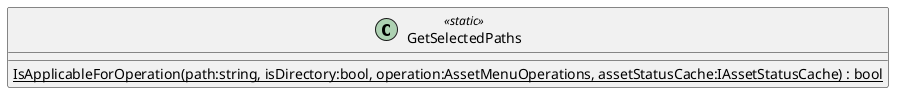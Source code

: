 @startuml
class GetSelectedPaths <<static>> {
    {static} IsApplicableForOperation(path:string, isDirectory:bool, operation:AssetMenuOperations, assetStatusCache:IAssetStatusCache) : bool
}
@enduml
